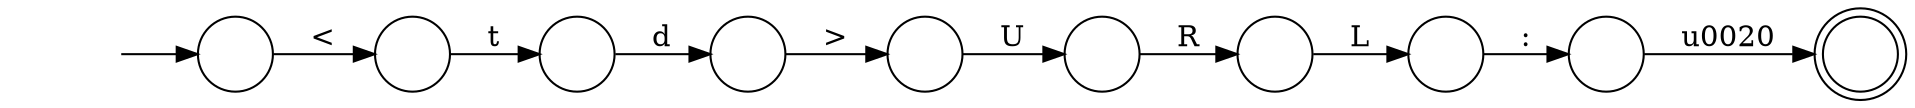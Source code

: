 digraph Automaton {
  rankdir = LR;
  0 [shape=circle,label=""];
  0 -> 7 [label="d"]
  1 [shape=circle,label=""];
  1 -> 2 [label="R"]
  2 [shape=circle,label=""];
  2 -> 4 [label="L"]
  3 [shape=doublecircle,label=""];
  4 [shape=circle,label=""];
  4 -> 8 [label=":"]
  5 [shape=circle,label=""];
  initial [shape=plaintext,label=""];
  initial -> 5
  5 -> 9 [label="<"]
  6 [shape=circle,label=""];
  6 -> 1 [label="U"]
  7 [shape=circle,label=""];
  7 -> 6 [label=">"]
  8 [shape=circle,label=""];
  8 -> 3 [label="\u0020"]
  9 [shape=circle,label=""];
  9 -> 0 [label="t"]
}
